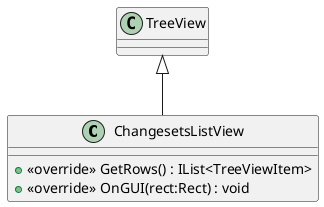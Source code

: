 @startuml
class ChangesetsListView {
    + <<override>> GetRows() : IList<TreeViewItem>
    + <<override>> OnGUI(rect:Rect) : void
}
TreeView <|-- ChangesetsListView
@enduml
